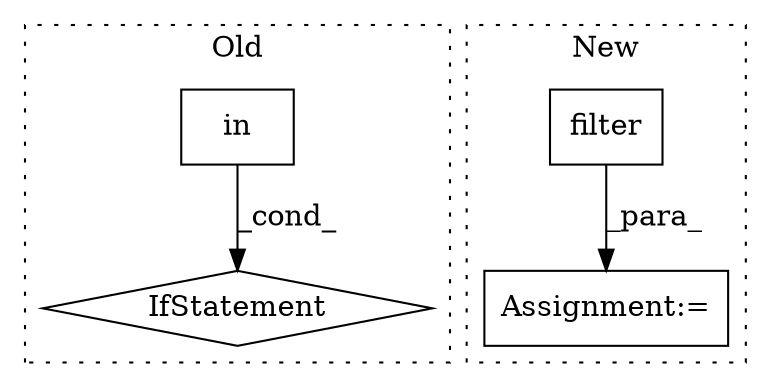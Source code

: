 digraph G {
subgraph cluster0 {
1 [label="in" a="105" s="1047" l="26" shape="box"];
4 [label="IfStatement" a="25" s="1035,1073" l="12,2" shape="diamond"];
label = "Old";
style="dotted";
}
subgraph cluster1 {
2 [label="filter" a="32" s="900,943" l="7,1" shape="box"];
3 [label="Assignment:=" a="7" s="889" l="64" shape="box"];
label = "New";
style="dotted";
}
1 -> 4 [label="_cond_"];
2 -> 3 [label="_para_"];
}